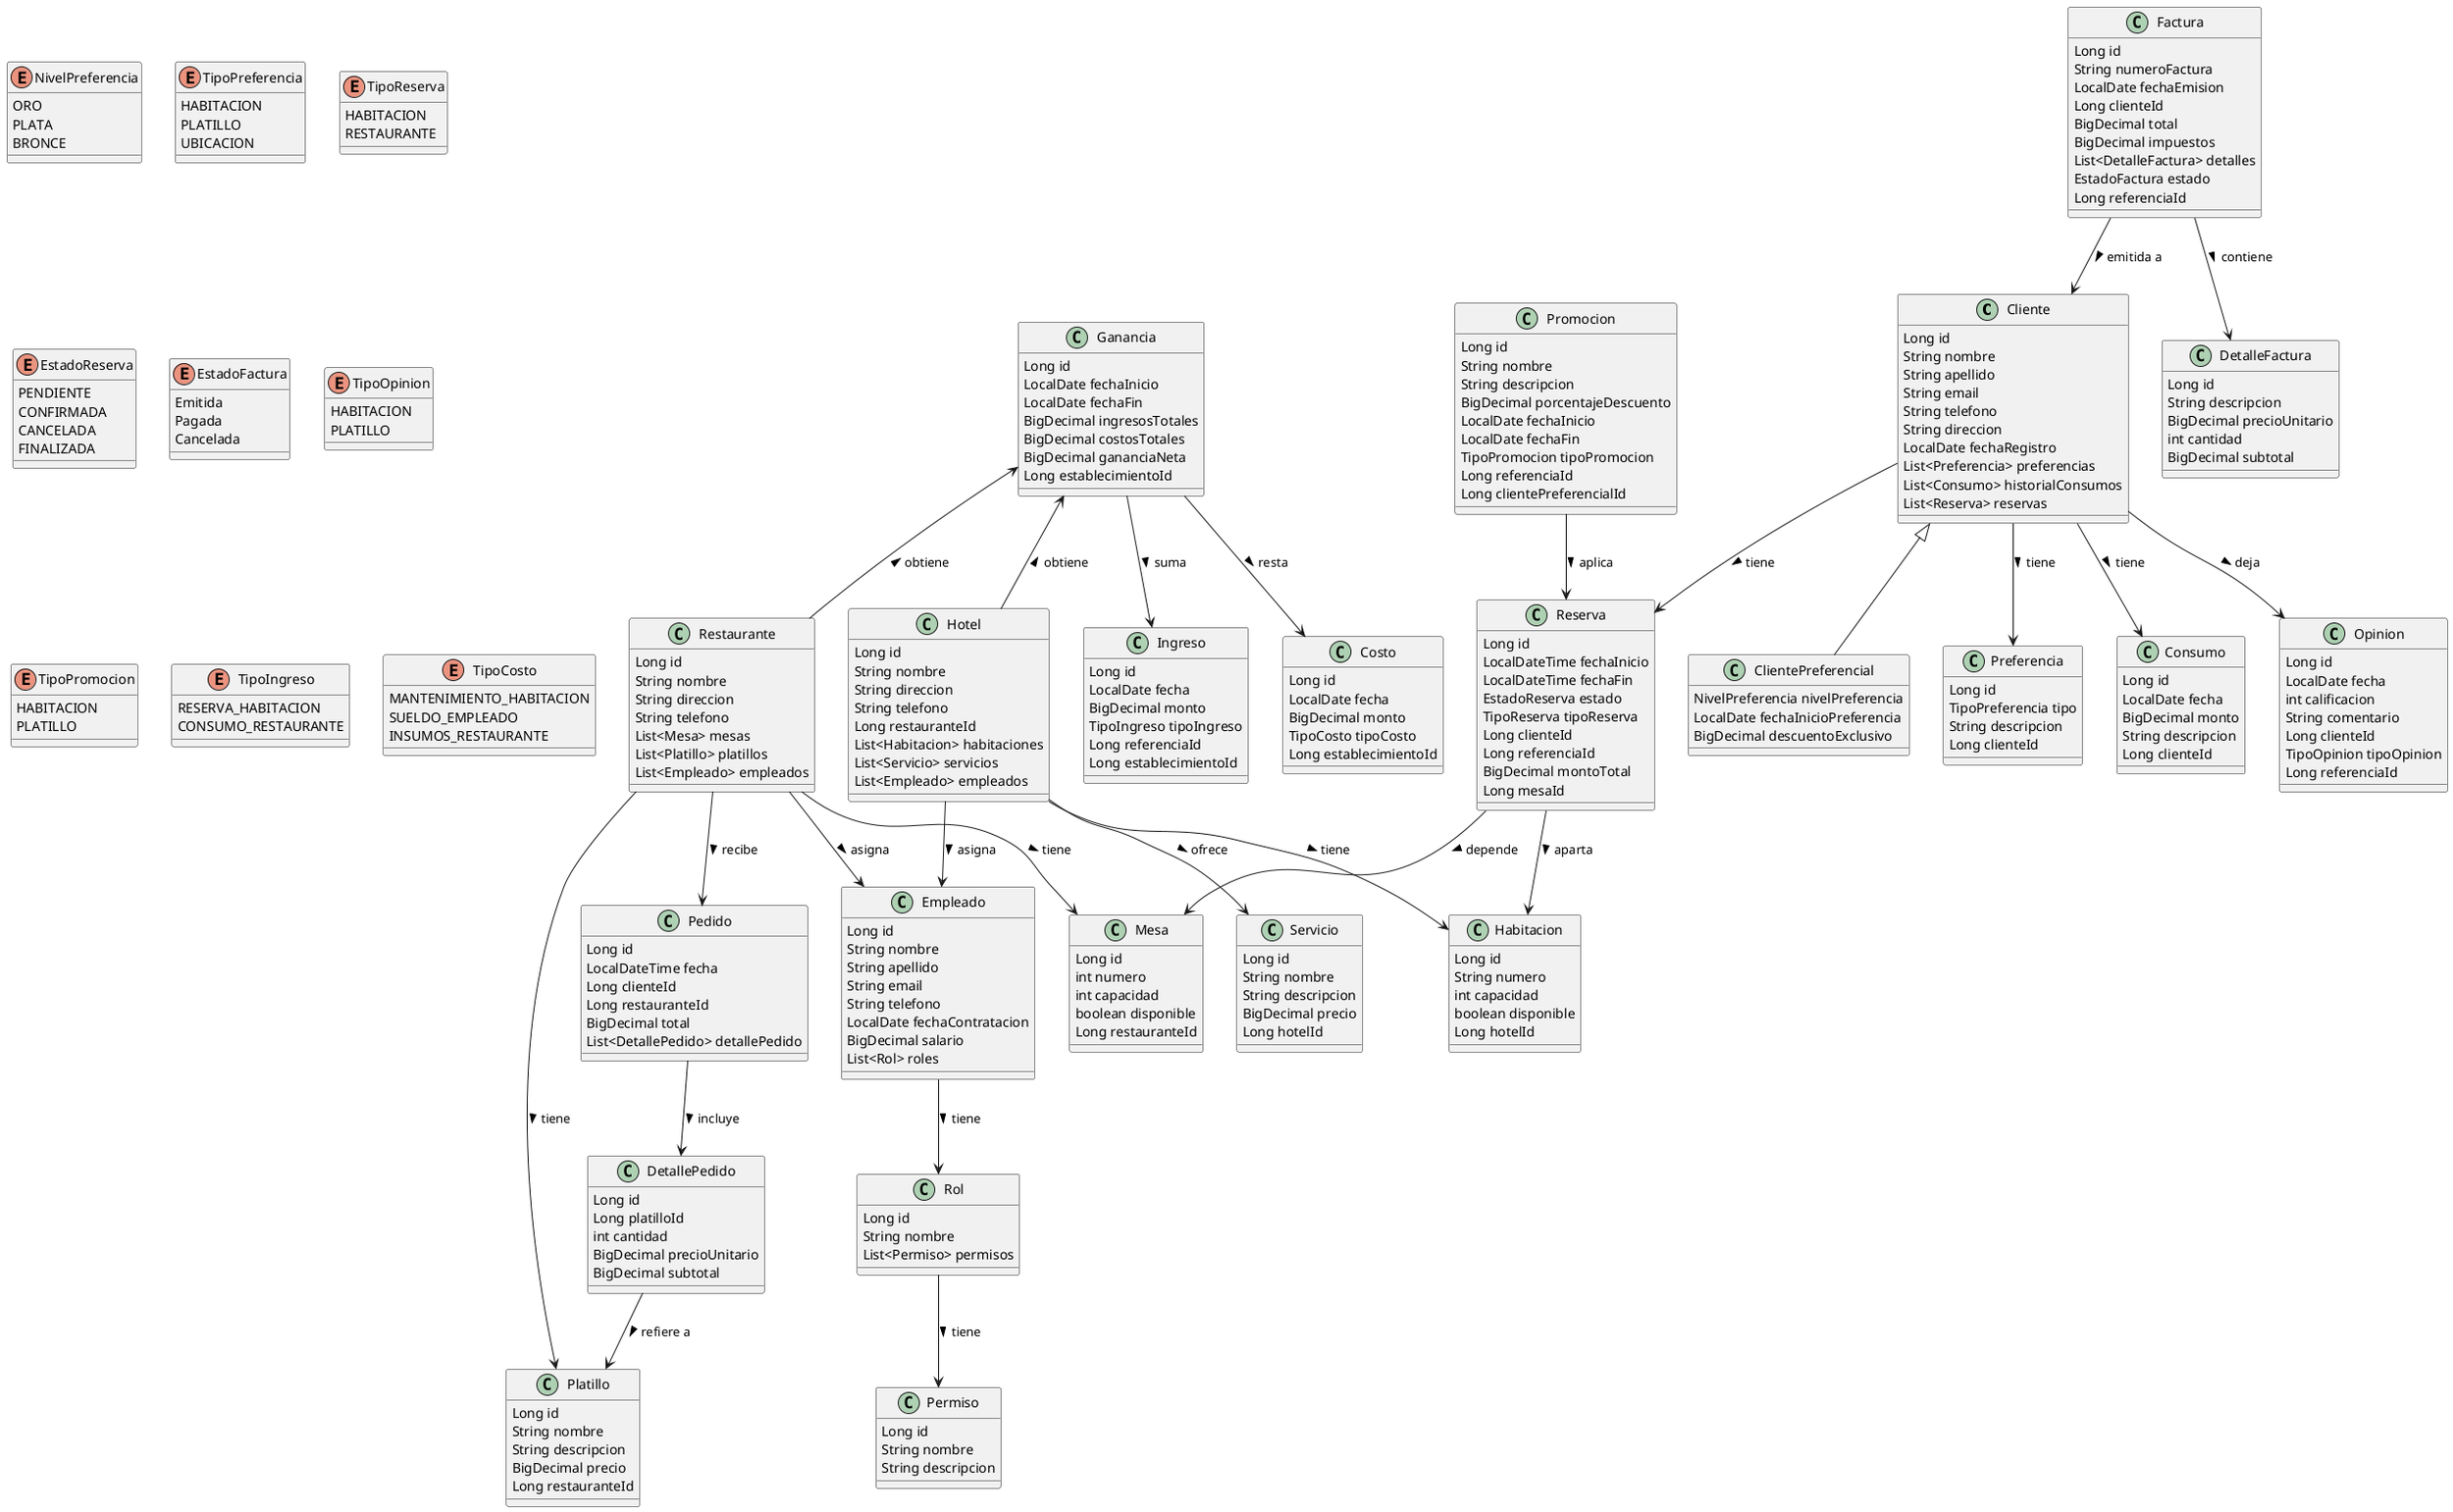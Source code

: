 @startuml
skinparam classAttributeIconSize 0

' Microservicio de Clientes
class Cliente {
  Long id
  String nombre
  String apellido
  String email
  String telefono
  String direccion
  LocalDate fechaRegistro
  List<Preferencia> preferencias
  List<Consumo> historialConsumos
  List<Reserva> reservas
}

class ClientePreferencial extends Cliente {
  NivelPreferencia nivelPreferencia
  LocalDate fechaInicioPreferencia
  BigDecimal descuentoExclusivo
}

enum NivelPreferencia {
  ORO
  PLATA
  BRONCE
}

class Preferencia {
  Long id
  TipoPreferencia tipo
  String descripcion
  Long clienteId
}

enum TipoPreferencia {
  HABITACION
  PLATILLO
  UBICACION
}

class Consumo {
  Long id
  LocalDate fecha
  BigDecimal monto
  String descripcion
  Long clienteId
}

class Reserva {
  Long id
  LocalDateTime fechaInicio
  LocalDateTime fechaFin
  EstadoReserva estado
  TipoReserva tipoReserva
  Long clienteId
  Long referenciaId
  BigDecimal montoTotal
  Long mesaId
}

enum TipoReserva {
  HABITACION
  RESTAURANTE
}

enum EstadoReserva {
  PENDIENTE
  CONFIRMADA
  CANCELADA
  FINALIZADA
}
class Factura {
  Long id
  String numeroFactura
  LocalDate fechaEmision
  Long clienteId
  BigDecimal total
  BigDecimal impuestos
  List<DetalleFactura> detalles
  EstadoFactura estado  
  Long referenciaId
}

enum EstadoFactura {
  Emitida
  Pagada
  Cancelada
}
class DetalleFactura {
  Long id
  String descripcion
  BigDecimal precioUnitario
  int cantidad
  BigDecimal subtotal
}
Factura --> DetalleFactura : contiene >
Factura --> Cliente : emitida a >
Cliente --> Preferencia : tiene >
Cliente --> Consumo : tiene >
Cliente --> Reserva : tiene >

' Microservicio de Opiniones
class Opinion {
  Long id
  LocalDate fecha
  int calificacion
  String comentario
  Long clienteId
  TipoOpinion tipoOpinion
  Long referenciaId
}

enum TipoOpinion {
  HABITACION
  PLATILLO
}

Cliente --> Opinion : deja >

' Microservicio de Promociones
class Promocion {
  Long id
  String nombre
  String descripcion
  BigDecimal porcentajeDescuento
  LocalDate fechaInicio
  LocalDate fechaFin
  TipoPromocion tipoPromocion
  Long referenciaId
  Long clientePreferencialId
}

enum TipoPromocion {
  HABITACION
  PLATILLO
}

Promocion --> Reserva : aplica >

' Microservicio de Restaurantes
class Restaurante {
  Long id
  String nombre
  String direccion
  String telefono
  List<Mesa> mesas
  List<Platillo> platillos
  List<Empleado> empleados
}

class Mesa {
  Long id
  int numero
  int capacidad
  boolean disponible
  Long restauranteId
}

class Platillo {
  Long id
  String nombre
  String descripcion
  BigDecimal precio
  Long restauranteId
}

class Pedido {
  Long id
  LocalDateTime fecha
  Long clienteId
  Long restauranteId
  BigDecimal total
  List<DetallePedido> detallePedido
}

class DetallePedido {
  Long id
  Long platilloId
  int cantidad
  BigDecimal precioUnitario
  BigDecimal subtotal
}

Restaurante --> Mesa : tiene >
Restaurante --> Platillo : tiene >
Restaurante --> Pedido : recibe >
Pedido --> DetallePedido : incluye >
DetallePedido --> Platillo : refiere a >
Restaurante --> Empleado : asigna >

' Microservicio de Hoteles
class Hotel {
  Long id
  String nombre
  String direccion
  String telefono
  Long restauranteId
  List<Habitacion> habitaciones
  List<Servicio> servicios
  List<Empleado> empleados
}

class Habitacion {
  Long id
  String numero
  int capacidad
  boolean disponible
  Long hotelId
}

class Servicio {
  Long id
  String nombre
  String descripcion
  BigDecimal precio
  Long hotelId
}

Hotel --> Habitacion : tiene >
Hotel --> Servicio : ofrece >
Hotel --> Empleado : asigna >

' Microservicio de Gestión Interna (Ganancias y Empleados)
class Ganancia {
  Long id
  LocalDate fechaInicio
  LocalDate fechaFin
  BigDecimal ingresosTotales
  BigDecimal costosTotales
  BigDecimal gananciaNeta
  Long establecimientoId
}

class Ingreso {
  Long id
  LocalDate fecha
  BigDecimal monto
  TipoIngreso tipoIngreso
  Long referenciaId
  Long establecimientoId
}

class Costo {
  Long id
  LocalDate fecha
  BigDecimal monto
  TipoCosto tipoCosto
  Long establecimientoId
}

enum TipoIngreso {
  RESERVA_HABITACION
  CONSUMO_RESTAURANTE
}

enum TipoCosto {
  MANTENIMIENTO_HABITACION
  SUELDO_EMPLEADO
  INSUMOS_RESTAURANTE
}

class Empleado {
  Long id
  String nombre
  String apellido
  String email
  String telefono
  LocalDate fechaContratacion
  BigDecimal salario
  List<Rol> roles
}

class Rol {
  Long id
  String nombre
  List<Permiso> permisos
}

class Permiso {
  Long id
  String nombre
  String descripcion
}

Ganancia --> Ingreso : suma >
Ganancia --> Costo : resta >
Empleado --> Rol : tiene >
Rol --> Permiso : tiene >
Reserva --> Mesa : depende >
Reserva --> Habitacion : aparta >
Ganancia <-- Hotel : obtiene <
Ganancia <-- Restaurante : obtiene <

@enduml
